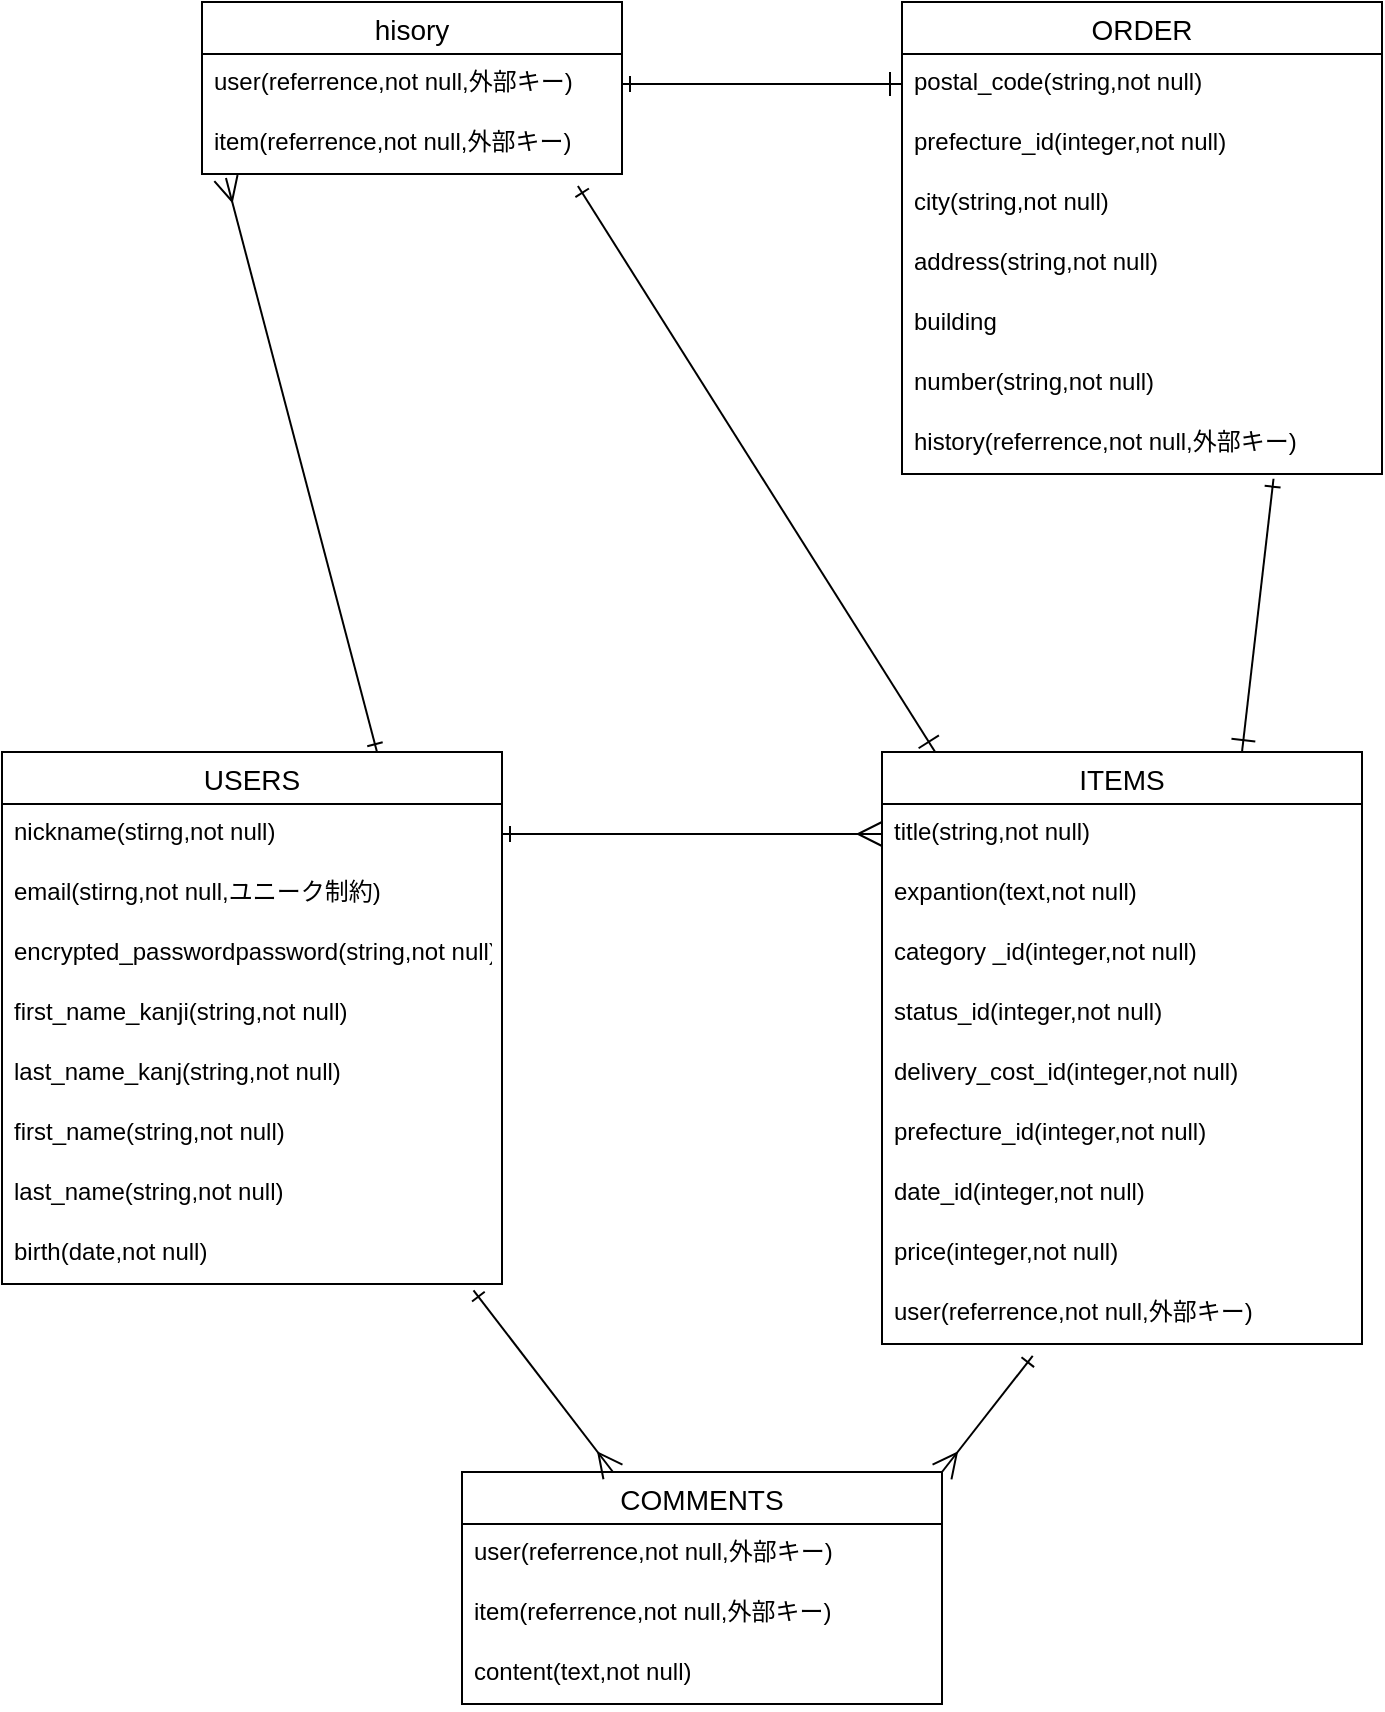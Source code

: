 <mxfile>
    <diagram id="saWQ6deY8_k0NraRAibe" name="ページ1">
        <mxGraphModel dx="915" dy="670" grid="1" gridSize="10" guides="1" tooltips="1" connect="1" arrows="1" fold="1" page="1" pageScale="1" pageWidth="827" pageHeight="1169" math="0" shadow="0">
            <root>
                <mxCell id="0"/>
                <mxCell id="1" parent="0"/>
                <mxCell id="48" style="edgeStyle=none;html=1;exitX=0.75;exitY=0;exitDx=0;exitDy=0;entryX=0.057;entryY=1.067;entryDx=0;entryDy=0;entryPerimeter=0;endArrow=ERmany;endFill=0;endSize=10;startArrow=ERone;startFill=0;" edge="1" parent="1" source="2" target="46">
                    <mxGeometry relative="1" as="geometry"/>
                </mxCell>
                <mxCell id="2" value="USERS" style="swimlane;fontStyle=0;childLayout=stackLayout;horizontal=1;startSize=26;horizontalStack=0;resizeParent=1;resizeParentMax=0;resizeLast=0;collapsible=1;marginBottom=0;align=center;fontSize=14;" vertex="1" parent="1">
                    <mxGeometry x="70" y="530" width="250" height="266" as="geometry"/>
                </mxCell>
                <mxCell id="3" value="nickname(stirng,not null)" style="text;strokeColor=none;fillColor=none;spacingLeft=4;spacingRight=4;overflow=hidden;rotatable=0;points=[[0,0.5],[1,0.5]];portConstraint=eastwest;fontSize=12;" vertex="1" parent="2">
                    <mxGeometry y="26" width="250" height="30" as="geometry"/>
                </mxCell>
                <mxCell id="4" value="email(stirng,not null,ユニーク制約)" style="text;strokeColor=none;fillColor=none;spacingLeft=4;spacingRight=4;overflow=hidden;rotatable=0;points=[[0,0.5],[1,0.5]];portConstraint=eastwest;fontSize=12;" vertex="1" parent="2">
                    <mxGeometry y="56" width="250" height="30" as="geometry"/>
                </mxCell>
                <mxCell id="5" value="encrypted_passwordpassword(string,not null)" style="text;strokeColor=none;fillColor=none;spacingLeft=4;spacingRight=4;overflow=hidden;rotatable=0;points=[[0,0.5],[1,0.5]];portConstraint=eastwest;fontSize=12;" vertex="1" parent="2">
                    <mxGeometry y="86" width="250" height="30" as="geometry"/>
                </mxCell>
                <mxCell id="7" value="first_name_kanji(string,not null)" style="text;strokeColor=none;fillColor=none;spacingLeft=4;spacingRight=4;overflow=hidden;rotatable=0;points=[[0,0.5],[1,0.5]];portConstraint=eastwest;fontSize=12;" vertex="1" parent="2">
                    <mxGeometry y="116" width="250" height="30" as="geometry"/>
                </mxCell>
                <mxCell id="98" value="last_name_kanj(string,not null)" style="text;strokeColor=none;fillColor=none;spacingLeft=4;spacingRight=4;overflow=hidden;rotatable=0;points=[[0,0.5],[1,0.5]];portConstraint=eastwest;fontSize=12;" vertex="1" parent="2">
                    <mxGeometry y="146" width="250" height="30" as="geometry"/>
                </mxCell>
                <mxCell id="99" value="first_name(string,not null)" style="text;strokeColor=none;fillColor=none;spacingLeft=4;spacingRight=4;overflow=hidden;rotatable=0;points=[[0,0.5],[1,0.5]];portConstraint=eastwest;fontSize=12;" vertex="1" parent="2">
                    <mxGeometry y="176" width="250" height="30" as="geometry"/>
                </mxCell>
                <mxCell id="100" value="last_name(string,not null)" style="text;strokeColor=none;fillColor=none;spacingLeft=4;spacingRight=4;overflow=hidden;rotatable=0;points=[[0,0.5],[1,0.5]];portConstraint=eastwest;fontSize=12;" vertex="1" parent="2">
                    <mxGeometry y="206" width="250" height="30" as="geometry"/>
                </mxCell>
                <mxCell id="8" value="birth(date,not null)" style="text;strokeColor=none;fillColor=none;spacingLeft=4;spacingRight=4;overflow=hidden;rotatable=0;points=[[0,0.5],[1,0.5]];portConstraint=eastwest;fontSize=12;" vertex="1" parent="2">
                    <mxGeometry y="236" width="250" height="30" as="geometry"/>
                </mxCell>
                <mxCell id="9" value="ITEMS" style="swimlane;fontStyle=0;childLayout=stackLayout;horizontal=1;startSize=26;horizontalStack=0;resizeParent=1;resizeParentMax=0;resizeLast=0;collapsible=1;marginBottom=0;align=center;fontSize=14;" vertex="1" parent="1">
                    <mxGeometry x="510" y="530" width="240" height="296" as="geometry"/>
                </mxCell>
                <mxCell id="11" value="title(string,not null)" style="text;strokeColor=none;fillColor=none;spacingLeft=4;spacingRight=4;overflow=hidden;rotatable=0;points=[[0,0.5],[1,0.5]];portConstraint=eastwest;fontSize=12;" vertex="1" parent="9">
                    <mxGeometry y="26" width="240" height="30" as="geometry"/>
                </mxCell>
                <mxCell id="12" value="expantion(text,not null)" style="text;strokeColor=none;fillColor=none;spacingLeft=4;spacingRight=4;overflow=hidden;rotatable=0;points=[[0,0.5],[1,0.5]];portConstraint=eastwest;fontSize=12;" vertex="1" parent="9">
                    <mxGeometry y="56" width="240" height="30" as="geometry"/>
                </mxCell>
                <mxCell id="91" value="category _id(integer,not null)" style="text;strokeColor=none;fillColor=none;spacingLeft=4;spacingRight=4;overflow=hidden;rotatable=0;points=[[0,0.5],[1,0.5]];portConstraint=eastwest;fontSize=12;" vertex="1" parent="9">
                    <mxGeometry y="86" width="240" height="30" as="geometry"/>
                </mxCell>
                <mxCell id="93" value="status_id(integer,not null)" style="text;strokeColor=none;fillColor=none;spacingLeft=4;spacingRight=4;overflow=hidden;rotatable=0;points=[[0,0.5],[1,0.5]];portConstraint=eastwest;fontSize=12;" vertex="1" parent="9">
                    <mxGeometry y="116" width="240" height="30" as="geometry"/>
                </mxCell>
                <mxCell id="94" value="delivery_cost_id(integer,not null)" style="text;strokeColor=none;fillColor=none;spacingLeft=4;spacingRight=4;overflow=hidden;rotatable=0;points=[[0,0.5],[1,0.5]];portConstraint=eastwest;fontSize=12;" vertex="1" parent="9">
                    <mxGeometry y="146" width="240" height="30" as="geometry"/>
                </mxCell>
                <mxCell id="92" value="prefecture_id(integer,not null)" style="text;strokeColor=none;fillColor=none;spacingLeft=4;spacingRight=4;overflow=hidden;rotatable=0;points=[[0,0.5],[1,0.5]];portConstraint=eastwest;fontSize=12;" vertex="1" parent="9">
                    <mxGeometry y="176" width="240" height="30" as="geometry"/>
                </mxCell>
                <mxCell id="96" value="date_id(integer,not null)" style="text;strokeColor=none;fillColor=none;spacingLeft=4;spacingRight=4;overflow=hidden;rotatable=0;points=[[0,0.5],[1,0.5]];portConstraint=eastwest;fontSize=12;" vertex="1" parent="9">
                    <mxGeometry y="206" width="240" height="30" as="geometry"/>
                </mxCell>
                <mxCell id="95" value="price(integer,not null)" style="text;strokeColor=none;fillColor=none;spacingLeft=4;spacingRight=4;overflow=hidden;rotatable=0;points=[[0,0.5],[1,0.5]];portConstraint=eastwest;fontSize=12;" vertex="1" parent="9">
                    <mxGeometry y="236" width="240" height="30" as="geometry"/>
                </mxCell>
                <mxCell id="43" value="user(referrence,not null,外部キー)" style="text;strokeColor=none;fillColor=none;spacingLeft=4;spacingRight=4;overflow=hidden;rotatable=0;points=[[0,0.5],[1,0.5]];portConstraint=eastwest;fontSize=12;" vertex="1" parent="9">
                    <mxGeometry y="266" width="240" height="30" as="geometry"/>
                </mxCell>
                <mxCell id="15" value="COMMENTS" style="swimlane;fontStyle=0;childLayout=stackLayout;horizontal=1;startSize=26;horizontalStack=0;resizeParent=1;resizeParentMax=0;resizeLast=0;collapsible=1;marginBottom=0;align=center;fontSize=14;" vertex="1" parent="1">
                    <mxGeometry x="300" y="890" width="240" height="116" as="geometry"/>
                </mxCell>
                <mxCell id="16" value="user(referrence,not null,外部キー)" style="text;strokeColor=none;fillColor=none;spacingLeft=4;spacingRight=4;overflow=hidden;rotatable=0;points=[[0,0.5],[1,0.5]];portConstraint=eastwest;fontSize=12;" vertex="1" parent="15">
                    <mxGeometry y="26" width="240" height="30" as="geometry"/>
                </mxCell>
                <mxCell id="17" value="item(referrence,not null,外部キー)" style="text;strokeColor=none;fillColor=none;spacingLeft=4;spacingRight=4;overflow=hidden;rotatable=0;points=[[0,0.5],[1,0.5]];portConstraint=eastwest;fontSize=12;" vertex="1" parent="15">
                    <mxGeometry y="56" width="240" height="30" as="geometry"/>
                </mxCell>
                <mxCell id="18" value="content(text,not null)" style="text;strokeColor=none;fillColor=none;spacingLeft=4;spacingRight=4;overflow=hidden;rotatable=0;points=[[0,0.5],[1,0.5]];portConstraint=eastwest;fontSize=12;" vertex="1" parent="15">
                    <mxGeometry y="86" width="240" height="30" as="geometry"/>
                </mxCell>
                <mxCell id="32" style="edgeStyle=none;html=1;exitX=0.774;exitY=1.079;exitDx=0;exitDy=0;endArrow=ERone;endFill=0;endSize=10;entryX=0.75;entryY=0;entryDx=0;entryDy=0;exitPerimeter=0;startArrow=ERone;startFill=0;" edge="1" parent="1" source="105" target="9">
                    <mxGeometry relative="1" as="geometry">
                        <mxPoint x="740" y="190" as="targetPoint"/>
                    </mxGeometry>
                </mxCell>
                <mxCell id="22" value="ORDER" style="swimlane;fontStyle=0;childLayout=stackLayout;horizontal=1;startSize=26;horizontalStack=0;resizeParent=1;resizeParentMax=0;resizeLast=0;collapsible=1;marginBottom=0;align=center;fontSize=14;" vertex="1" parent="1">
                    <mxGeometry x="520" y="155" width="240" height="236" as="geometry"/>
                </mxCell>
                <mxCell id="26" value="postal_code(string,not null)" style="text;strokeColor=none;fillColor=none;spacingLeft=4;spacingRight=4;overflow=hidden;rotatable=0;points=[[0,0.5],[1,0.5]];portConstraint=eastwest;fontSize=12;" vertex="1" parent="22">
                    <mxGeometry y="26" width="240" height="30" as="geometry"/>
                </mxCell>
                <mxCell id="85" value="prefecture_id(integer,not null)" style="text;strokeColor=none;fillColor=none;spacingLeft=4;spacingRight=4;overflow=hidden;rotatable=0;points=[[0,0.5],[1,0.5]];portConstraint=eastwest;fontSize=12;" vertex="1" parent="22">
                    <mxGeometry y="56" width="240" height="30" as="geometry"/>
                </mxCell>
                <mxCell id="86" value="city(string,not null)" style="text;strokeColor=none;fillColor=none;spacingLeft=4;spacingRight=4;overflow=hidden;rotatable=0;points=[[0,0.5],[1,0.5]];portConstraint=eastwest;fontSize=12;" vertex="1" parent="22">
                    <mxGeometry y="86" width="240" height="30" as="geometry"/>
                </mxCell>
                <mxCell id="88" value="address(string,not null)" style="text;strokeColor=none;fillColor=none;spacingLeft=4;spacingRight=4;overflow=hidden;rotatable=0;points=[[0,0.5],[1,0.5]];portConstraint=eastwest;fontSize=12;" vertex="1" parent="22">
                    <mxGeometry y="116" width="240" height="30" as="geometry"/>
                </mxCell>
                <mxCell id="87" value="building&#10;" style="text;strokeColor=none;fillColor=none;spacingLeft=4;spacingRight=4;overflow=hidden;rotatable=0;points=[[0,0.5],[1,0.5]];portConstraint=eastwest;fontSize=12;" vertex="1" parent="22">
                    <mxGeometry y="146" width="240" height="30" as="geometry"/>
                </mxCell>
                <mxCell id="27" value="number(string,not null)&#10;" style="text;strokeColor=none;fillColor=none;spacingLeft=4;spacingRight=4;overflow=hidden;rotatable=0;points=[[0,0.5],[1,0.5]];portConstraint=eastwest;fontSize=12;" vertex="1" parent="22">
                    <mxGeometry y="176" width="240" height="30" as="geometry"/>
                </mxCell>
                <mxCell id="105" value="history(referrence,not null,外部キー)" style="text;strokeColor=none;fillColor=none;spacingLeft=4;spacingRight=4;overflow=hidden;rotatable=0;points=[[0,0.5],[1,0.5]];portConstraint=eastwest;fontSize=12;" vertex="1" parent="22">
                    <mxGeometry y="206" width="240" height="30" as="geometry"/>
                </mxCell>
                <mxCell id="36" style="edgeStyle=none;html=1;exitX=1;exitY=0.5;exitDx=0;exitDy=0;endArrow=ERmany;endFill=0;endSize=10;entryX=0;entryY=0.5;entryDx=0;entryDy=0;startArrow=ERone;startFill=0;" edge="1" parent="1" source="3" target="11">
                    <mxGeometry relative="1" as="geometry">
                        <mxPoint x="560" y="111" as="targetPoint"/>
                    </mxGeometry>
                </mxCell>
                <mxCell id="39" style="edgeStyle=none;html=1;entryX=1;entryY=0;entryDx=0;entryDy=0;endArrow=ERmany;endFill=0;endSize=10;exitX=0.314;exitY=1.198;exitDx=0;exitDy=0;exitPerimeter=0;startArrow=ERone;startFill=0;" edge="1" parent="1" source="43" target="15">
                    <mxGeometry relative="1" as="geometry"/>
                </mxCell>
                <mxCell id="42" style="edgeStyle=none;html=1;exitX=0.943;exitY=1.105;exitDx=0;exitDy=0;endArrow=ERmany;endFill=0;endSize=10;startArrow=ERone;startFill=0;exitPerimeter=0;" edge="1" parent="1" source="8" target="15">
                    <mxGeometry relative="1" as="geometry"/>
                </mxCell>
                <mxCell id="44" value="hisory" style="swimlane;fontStyle=0;childLayout=stackLayout;horizontal=1;startSize=26;horizontalStack=0;resizeParent=1;resizeParentMax=0;resizeLast=0;collapsible=1;marginBottom=0;align=center;fontSize=14;" vertex="1" parent="1">
                    <mxGeometry x="170" y="155" width="210" height="86" as="geometry"/>
                </mxCell>
                <mxCell id="45" value="user(referrence,not null,外部キー)" style="text;strokeColor=none;fillColor=none;spacingLeft=4;spacingRight=4;overflow=hidden;rotatable=0;points=[[0,0.5],[1,0.5]];portConstraint=eastwest;fontSize=12;" vertex="1" parent="44">
                    <mxGeometry y="26" width="210" height="30" as="geometry"/>
                </mxCell>
                <mxCell id="46" value="item(referrence,not null,外部キー)" style="text;strokeColor=none;fillColor=none;spacingLeft=4;spacingRight=4;overflow=hidden;rotatable=0;points=[[0,0.5],[1,0.5]];portConstraint=eastwest;fontSize=12;" vertex="1" parent="44">
                    <mxGeometry y="56" width="210" height="30" as="geometry"/>
                </mxCell>
                <mxCell id="50" style="edgeStyle=none;html=1;exitX=0.895;exitY=1.2;exitDx=0;exitDy=0;endArrow=ERone;endFill=0;endSize=10;exitPerimeter=0;startArrow=ERone;startFill=0;" edge="1" parent="1" source="46" target="9">
                    <mxGeometry relative="1" as="geometry"/>
                </mxCell>
                <mxCell id="104" style="edgeStyle=none;html=1;exitX=1;exitY=0.5;exitDx=0;exitDy=0;entryX=0;entryY=0.5;entryDx=0;entryDy=0;endArrow=ERone;endFill=0;endSize=10;startArrow=ERone;startFill=0;" edge="1" parent="1" source="45">
                    <mxGeometry relative="1" as="geometry">
                        <mxPoint x="520" y="196" as="targetPoint"/>
                    </mxGeometry>
                </mxCell>
            </root>
        </mxGraphModel>
    </diagram>
</mxfile>